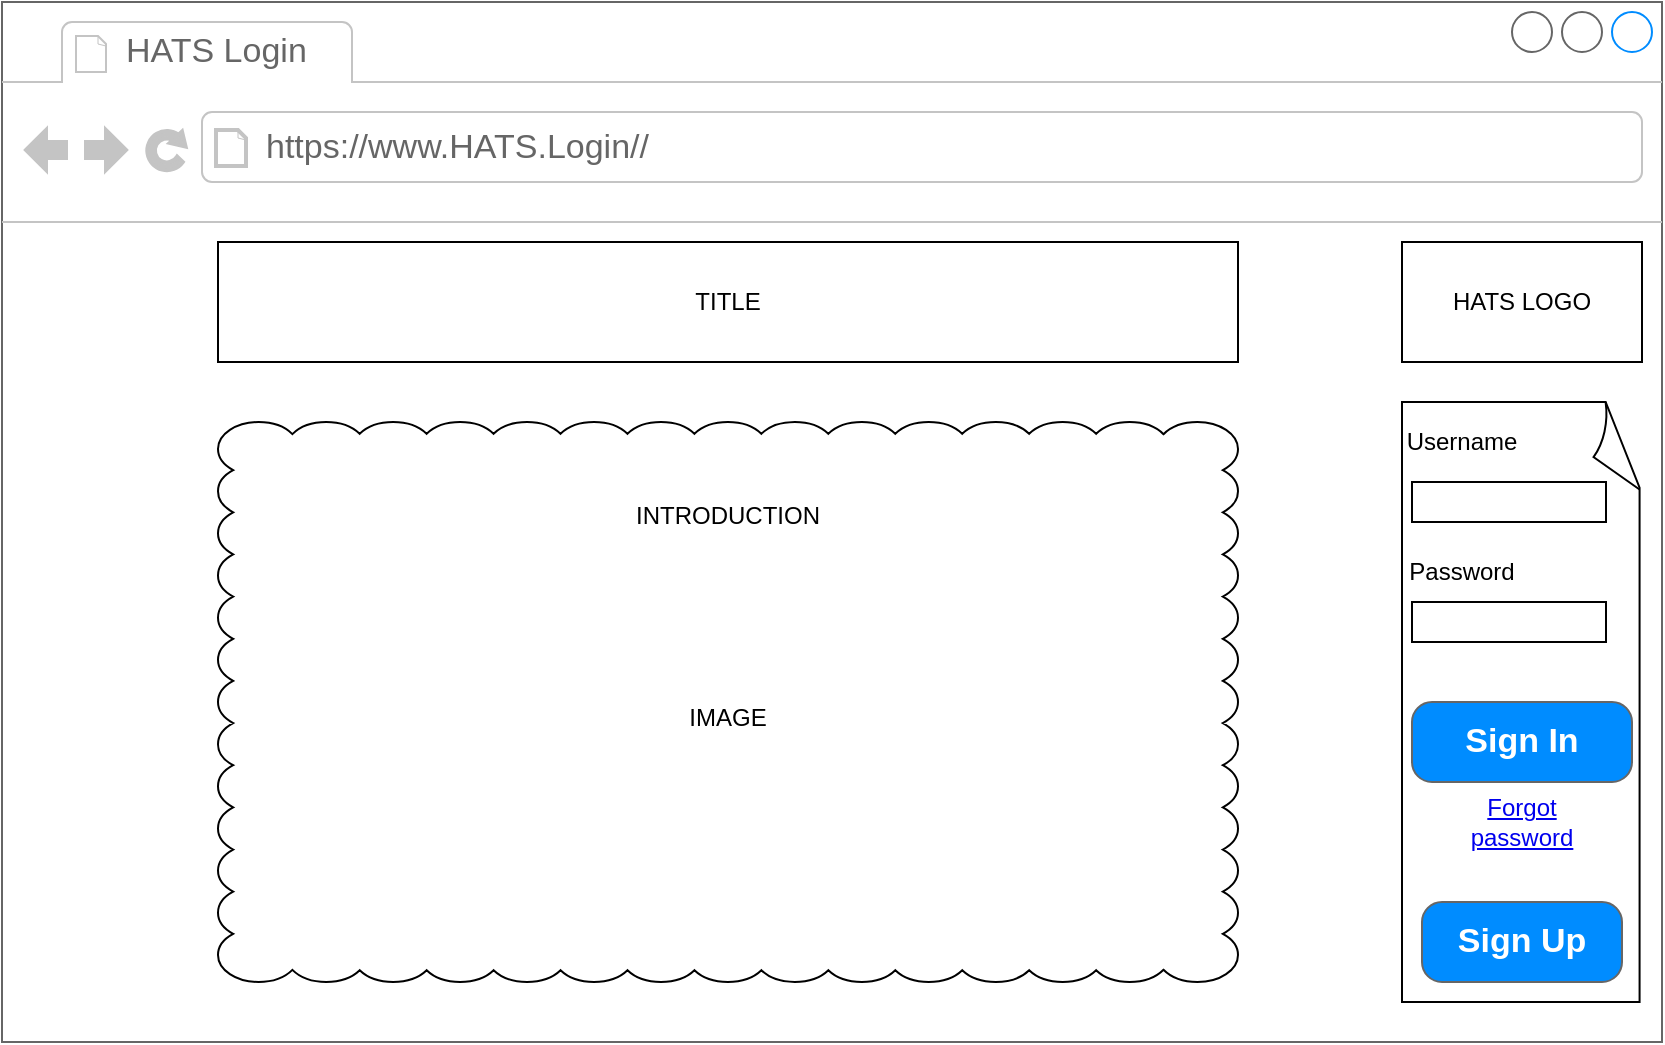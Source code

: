 <mxfile version="14.3.0" type="github" pages="4"><diagram id="r-UlQxihqQSb4CBXuq3y" name="Page-1"><mxGraphModel dx="1865" dy="580" grid="1" gridSize="10" guides="1" tooltips="1" connect="1" arrows="1" fold="1" page="1" pageScale="1" pageWidth="827" pageHeight="1169" math="0" shadow="0"><root><mxCell id="0"/><mxCell id="1" parent="0"/><mxCell id="ig3KRLkclNqrLzMdbMJD-1" value="&#10;&#10;&lt;span style=&quot;color: rgb(0, 0, 0); font-family: helvetica; font-size: 12px; font-style: normal; font-weight: 400; letter-spacing: normal; text-align: center; text-indent: 0px; text-transform: none; word-spacing: 0px; background-color: rgb(248, 249, 250); display: inline; float: none;&quot;&gt;HATS LOGO&lt;/span&gt;&#10;&#10;" style="strokeWidth=1;shadow=0;dashed=0;align=center;html=1;shape=mxgraph.mockup.containers.browserWindow;rSize=0;strokeColor=#666666;strokeColor2=#008cff;strokeColor3=#c4c4c4;mainText=,;recursiveResize=0;" parent="1" vertex="1"><mxGeometry x="107" y="110" width="720" height="410" as="geometry"/></mxCell><mxCell id="ig3KRLkclNqrLzMdbMJD-2" value="Page 1" style="strokeWidth=1;shadow=0;dashed=0;align=center;html=1;shape=mxgraph.mockup.containers.anchor;fontSize=17;fontColor=#666666;align=left;" parent="ig3KRLkclNqrLzMdbMJD-1" vertex="1"><mxGeometry x="60" y="12" width="110" height="26" as="geometry"/></mxCell><mxCell id="ig3KRLkclNqrLzMdbMJD-3" value="https://www.draw.io" style="strokeWidth=1;shadow=0;dashed=0;align=center;html=1;shape=mxgraph.mockup.containers.anchor;rSize=0;fontSize=17;fontColor=#666666;align=left;" parent="ig3KRLkclNqrLzMdbMJD-1" vertex="1"><mxGeometry x="130" y="60" width="250" height="26" as="geometry"/></mxCell><mxCell id="ig3KRLkclNqrLzMdbMJD-4" value="" style="strokeWidth=1;shadow=0;dashed=0;align=center;html=1;shape=mxgraph.mockup.containers.browserWindow;rSize=0;strokeColor=#666666;strokeColor2=#008cff;strokeColor3=#c4c4c4;mainText=,;recursiveResize=0;" parent="ig3KRLkclNqrLzMdbMJD-1" vertex="1"><mxGeometry x="-110" y="-110" width="830" height="520" as="geometry"/></mxCell><mxCell id="ig3KRLkclNqrLzMdbMJD-5" value="HATS Login" style="strokeWidth=1;shadow=0;dashed=0;align=center;html=1;shape=mxgraph.mockup.containers.anchor;fontSize=17;fontColor=#666666;align=left;" parent="ig3KRLkclNqrLzMdbMJD-4" vertex="1"><mxGeometry x="60" y="12" width="110" height="26" as="geometry"/></mxCell><mxCell id="ig3KRLkclNqrLzMdbMJD-6" value="https://www.HATS.Login//" style="strokeWidth=1;shadow=0;dashed=0;align=center;html=1;shape=mxgraph.mockup.containers.anchor;rSize=0;fontSize=17;fontColor=#666666;align=left;" parent="ig3KRLkclNqrLzMdbMJD-4" vertex="1"><mxGeometry x="130" y="60" width="250" height="26" as="geometry"/></mxCell><mxCell id="ig3KRLkclNqrLzMdbMJD-7" value="HATS LOGO" style="rounded=0;whiteSpace=wrap;html=1;" parent="ig3KRLkclNqrLzMdbMJD-4" vertex="1"><mxGeometry x="700" y="120" width="120" height="60" as="geometry"/></mxCell><mxCell id="ig3KRLkclNqrLzMdbMJD-9" value="" style="whiteSpace=wrap;html=1;shape=mxgraph.basic.document" parent="ig3KRLkclNqrLzMdbMJD-4" vertex="1"><mxGeometry x="700" y="200" width="120" height="300" as="geometry"/></mxCell><mxCell id="ig3KRLkclNqrLzMdbMJD-22" value="TITLE" style="rounded=0;whiteSpace=wrap;html=1;" parent="ig3KRLkclNqrLzMdbMJD-4" vertex="1"><mxGeometry x="108" y="120" width="510" height="60" as="geometry"/></mxCell><mxCell id="ig3KRLkclNqrLzMdbMJD-23" value="INTRODUCTION&lt;br&gt;&lt;br&gt;&lt;br&gt;&lt;br&gt;&lt;br&gt;&lt;br&gt;&lt;br&gt;IMAGE&lt;br&gt;&lt;br&gt;&lt;br&gt;&lt;br&gt;&lt;br&gt;&lt;br&gt;&lt;br&gt;" style="whiteSpace=wrap;html=1;shape=mxgraph.basic.cloud_rect" parent="ig3KRLkclNqrLzMdbMJD-4" vertex="1"><mxGeometry x="108" y="210" width="510" height="280" as="geometry"/></mxCell><UserObject label="Forgot password" link="https://www.draw.io" id="ig3KRLkclNqrLzMdbMJD-24"><mxCell style="text;html=1;strokeColor=none;fillColor=none;whiteSpace=wrap;align=center;verticalAlign=middle;fontColor=#0000EE;fontStyle=4;" parent="ig3KRLkclNqrLzMdbMJD-4" vertex="1"><mxGeometry x="730" y="390" width="60" height="40" as="geometry"/></mxCell></UserObject><mxCell id="ig3KRLkclNqrLzMdbMJD-25" value="Sign In" style="strokeWidth=1;shadow=0;dashed=0;align=center;html=1;shape=mxgraph.mockup.buttons.button;strokeColor=#666666;fontColor=#ffffff;mainText=;buttonStyle=round;fontSize=17;fontStyle=1;fillColor=#008cff;whiteSpace=wrap;" parent="ig3KRLkclNqrLzMdbMJD-4" vertex="1"><mxGeometry x="705" y="350" width="110" height="40" as="geometry"/></mxCell><mxCell id="ig3KRLkclNqrLzMdbMJD-26" value="Sign Up" style="strokeWidth=1;shadow=0;dashed=0;align=center;html=1;shape=mxgraph.mockup.buttons.button;strokeColor=#666666;fontColor=#ffffff;mainText=;buttonStyle=round;fontSize=17;fontStyle=1;fillColor=#008cff;whiteSpace=wrap;" parent="ig3KRLkclNqrLzMdbMJD-4" vertex="1"><mxGeometry x="710" y="450" width="100" height="40" as="geometry"/></mxCell><mxCell id="ig3KRLkclNqrLzMdbMJD-27" value="Username" style="text;html=1;strokeColor=none;fillColor=none;align=center;verticalAlign=middle;whiteSpace=wrap;rounded=0;" parent="ig3KRLkclNqrLzMdbMJD-4" vertex="1"><mxGeometry x="710" y="210" width="40" height="20" as="geometry"/></mxCell><mxCell id="ig3KRLkclNqrLzMdbMJD-28" value="Password" style="text;html=1;strokeColor=none;fillColor=none;align=center;verticalAlign=middle;whiteSpace=wrap;rounded=0;" parent="ig3KRLkclNqrLzMdbMJD-4" vertex="1"><mxGeometry x="710" y="270" width="40" height="30" as="geometry"/></mxCell><mxCell id="ig3KRLkclNqrLzMdbMJD-29" value="" style="rounded=0;whiteSpace=wrap;html=1;" parent="ig3KRLkclNqrLzMdbMJD-4" vertex="1"><mxGeometry x="705" y="300" width="97" height="20" as="geometry"/></mxCell><mxCell id="ig3KRLkclNqrLzMdbMJD-30" value="" style="rounded=0;whiteSpace=wrap;html=1;" parent="ig3KRLkclNqrLzMdbMJD-4" vertex="1"><mxGeometry x="705" y="240" width="97" height="20" as="geometry"/></mxCell></root></mxGraphModel></diagram><diagram id="CyYOuPYMbC1cK2xfRLad" name="Page-2"><mxGraphModel dx="1038" dy="523" grid="1" gridSize="10" guides="1" tooltips="1" connect="1" arrows="1" fold="1" page="1" pageScale="1" pageWidth="827" pageHeight="1169" math="0" shadow="0"><root><mxCell id="bT9hYUsYsiY4Rfh817eA-0"/><mxCell id="bT9hYUsYsiY4Rfh817eA-1" parent="bT9hYUsYsiY4Rfh817eA-0"/><mxCell id="BNiBeLDIM5KnuYYIn1oe-0" value="" style="strokeWidth=1;shadow=0;dashed=0;align=center;html=1;shape=mxgraph.mockup.containers.browserWindow;rSize=0;strokeColor=#666666;strokeColor2=#008cff;strokeColor3=#c4c4c4;mainText=,;recursiveResize=0;" parent="bT9hYUsYsiY4Rfh817eA-1" vertex="1"><mxGeometry width="690" height="490" as="geometry"/></mxCell><mxCell id="BNiBeLDIM5KnuYYIn1oe-1" value="Logged In" style="strokeWidth=1;shadow=0;dashed=0;align=center;html=1;shape=mxgraph.mockup.containers.anchor;fontSize=17;fontColor=#666666;align=left;" parent="BNiBeLDIM5KnuYYIn1oe-0" vertex="1"><mxGeometry x="60" y="12" width="110" height="26" as="geometry"/></mxCell><mxCell id="BNiBeLDIM5KnuYYIn1oe-2" value="https://www.HATS/Profile/" style="strokeWidth=1;shadow=0;dashed=0;align=center;html=1;shape=mxgraph.mockup.containers.anchor;rSize=0;fontSize=17;fontColor=#666666;align=left;" parent="BNiBeLDIM5KnuYYIn1oe-0" vertex="1"><mxGeometry x="130" y="60" width="250" height="26" as="geometry"/></mxCell><mxCell id="KI2D328g20wly8DYiax1-1" value="&lt;font style=&quot;font-size: 30px&quot;&gt;TITLE&lt;/font&gt;" style="rounded=0;whiteSpace=wrap;html=1;" vertex="1" parent="BNiBeLDIM5KnuYYIn1oe-0"><mxGeometry x="55" y="120" width="465" height="60" as="geometry"/></mxCell><mxCell id="KI2D328g20wly8DYiax1-0" value="&lt;font style=&quot;font-size: 18px&quot;&gt;PROCESSES AND DATA&amp;nbsp;&lt;/font&gt;" style="rounded=0;whiteSpace=wrap;html=1;" vertex="1" parent="BNiBeLDIM5KnuYYIn1oe-0"><mxGeometry x="50" y="220" width="470" height="250" as="geometry"/></mxCell><mxCell id="KI2D328g20wly8DYiax1-2" value="&lt;font style=&quot;font-size: 18px&quot;&gt;LOGO&lt;/font&gt;" style="rounded=0;whiteSpace=wrap;html=1;" vertex="1" parent="BNiBeLDIM5KnuYYIn1oe-0"><mxGeometry x="550" y="120" width="120" height="60" as="geometry"/></mxCell><mxCell id="KI2D328g20wly8DYiax1-3" value="" style="rounded=1;whiteSpace=wrap;html=1;strokeWidth=2;fillWeight=4;hachureGap=8;hachureAngle=45;sketch=1;fillColor=#4D4D4D;" vertex="1" parent="BNiBeLDIM5KnuYYIn1oe-0"><mxGeometry x="550" y="220" width="120" height="60" as="geometry"/></mxCell><mxCell id="KI2D328g20wly8DYiax1-4" value="" style="rounded=1;whiteSpace=wrap;html=1;strokeWidth=2;fillWeight=4;hachureGap=8;hachureAngle=45;sketch=1;fillColor=#4D4D4D;" vertex="1" parent="BNiBeLDIM5KnuYYIn1oe-0"><mxGeometry x="550" y="300" width="120" height="60" as="geometry"/></mxCell><mxCell id="KI2D328g20wly8DYiax1-5" value="" style="rounded=1;whiteSpace=wrap;html=1;strokeWidth=2;fillWeight=4;hachureGap=8;hachureAngle=45;sketch=1;fillColor=#4D4D4D;" vertex="1" parent="BNiBeLDIM5KnuYYIn1oe-0"><mxGeometry x="550" y="380" width="120" height="60" as="geometry"/></mxCell></root></mxGraphModel></diagram><diagram id="cELFR54HdnGlkUVDcJT3" name="Page-3"><mxGraphModel dx="1038" dy="580" grid="1" gridSize="10" guides="1" tooltips="1" connect="1" arrows="1" fold="1" page="1" pageScale="1" pageWidth="827" pageHeight="1169" math="0" shadow="0"><root><mxCell id="K2upznNmA-tJpjUxUsl9-0"/><mxCell id="K2upznNmA-tJpjUxUsl9-1" parent="K2upznNmA-tJpjUxUsl9-0"/><mxCell id="UKmcII7vS3mwMrKP9btA-0" value="" style="strokeWidth=1;shadow=0;dashed=0;align=center;html=1;shape=mxgraph.mockup.containers.browserWindow;rSize=0;strokeColor=#666666;strokeColor2=#008cff;strokeColor3=#c4c4c4;mainText=,;recursiveResize=0;" parent="K2upznNmA-tJpjUxUsl9-1" vertex="1"><mxGeometry width="700" height="490" as="geometry"/></mxCell><mxCell id="UKmcII7vS3mwMrKP9btA-1" value="Customer" style="strokeWidth=1;shadow=0;dashed=0;align=center;html=1;shape=mxgraph.mockup.containers.anchor;fontSize=17;fontColor=#666666;align=left;" parent="UKmcII7vS3mwMrKP9btA-0" vertex="1"><mxGeometry x="60" y="12" width="110" height="26" as="geometry"/></mxCell><mxCell id="UKmcII7vS3mwMrKP9btA-2" value="https://www.CUSTOMER/Processes" style="strokeWidth=1;shadow=0;dashed=0;align=center;html=1;shape=mxgraph.mockup.containers.anchor;rSize=0;fontSize=17;fontColor=#666666;align=left;" parent="UKmcII7vS3mwMrKP9btA-0" vertex="1"><mxGeometry x="130" y="60" width="250" height="26" as="geometry"/></mxCell><mxCell id="Hq0f3USDge79dBOo7SqT-0" value="&lt;font style=&quot;font-size: 19px&quot;&gt;CUSTOMER PROCESS&lt;/font&gt;" style="shape=ext;double=1;rounded=1;whiteSpace=wrap;html=1;" parent="UKmcII7vS3mwMrKP9btA-0" vertex="1"><mxGeometry x="70" y="220" width="550" height="250" as="geometry"/></mxCell><mxCell id="Hq0f3USDge79dBOo7SqT-1" value="&lt;font style=&quot;font-size: 30px&quot;&gt;TITLE&lt;/font&gt;" style="shape=ext;double=1;rounded=1;whiteSpace=wrap;html=1;" parent="UKmcII7vS3mwMrKP9btA-0" vertex="1"><mxGeometry x="115" y="120" width="460" height="80" as="geometry"/></mxCell><mxCell id="Hq0f3USDge79dBOo7SqT-2" value="&lt;font style=&quot;font-size: 14px&quot;&gt;LOGO&lt;/font&gt;" style="shape=ext;double=1;rounded=0;whiteSpace=wrap;html=1;" parent="UKmcII7vS3mwMrKP9btA-0" vertex="1"><mxGeometry x="600" y="120" width="70" height="80" as="geometry"/></mxCell></root></mxGraphModel></diagram><diagram id="0rKgrnb_QmPyzd9gfgEF" name="Page-4"><mxGraphModel dx="1038" dy="580" grid="1" gridSize="10" guides="1" tooltips="1" connect="1" arrows="1" fold="1" page="1" pageScale="1" pageWidth="827" pageHeight="1169" math="0" shadow="0"><root><mxCell id="DK-w2kR76t3AIE_iImof-0"/><mxCell id="DK-w2kR76t3AIE_iImof-1" parent="DK-w2kR76t3AIE_iImof-0"/><mxCell id="GOHJs1cjKIhUtySwQzuj-0" value="" style="strokeWidth=1;shadow=0;dashed=0;align=center;html=1;shape=mxgraph.mockup.containers.browserWindow;rSize=0;strokeColor=#666666;strokeColor2=#008cff;strokeColor3=#c4c4c4;mainText=,;recursiveResize=0;" parent="DK-w2kR76t3AIE_iImof-1" vertex="1"><mxGeometry width="690" height="490" as="geometry"/></mxCell><mxCell id="GOHJs1cjKIhUtySwQzuj-1" value="DETAILS" style="strokeWidth=1;shadow=0;dashed=0;align=center;html=1;shape=mxgraph.mockup.containers.anchor;fontSize=17;fontColor=#666666;align=left;" parent="GOHJs1cjKIhUtySwQzuj-0" vertex="1"><mxGeometry x="60" y="12" width="110" height="26" as="geometry"/></mxCell><mxCell id="GOHJs1cjKIhUtySwQzuj-2" value="https://www.CUSTOMER/Details/" style="strokeWidth=1;shadow=0;dashed=0;align=center;html=1;shape=mxgraph.mockup.containers.anchor;rSize=0;fontSize=17;fontColor=#666666;align=left;" parent="GOHJs1cjKIhUtySwQzuj-0" vertex="1"><mxGeometry x="130" y="60" width="250" height="26" as="geometry"/></mxCell><mxCell id="GOHJs1cjKIhUtySwQzuj-3" value="&lt;font style=&quot;font-size: 24px&quot;&gt;CUSTOMER DETAILS&lt;/font&gt;" style="rounded=1;whiteSpace=wrap;html=1;" parent="GOHJs1cjKIhUtySwQzuj-0" vertex="1"><mxGeometry x="20" y="210" width="530" height="260" as="geometry"/></mxCell><mxCell id="GOHJs1cjKIhUtySwQzuj-5" value="&lt;font style=&quot;font-size: 26px&quot;&gt;TITLE&lt;/font&gt;" style="rounded=0;whiteSpace=wrap;html=1;" parent="GOHJs1cjKIhUtySwQzuj-0" vertex="1"><mxGeometry x="20" y="130" width="530" height="60" as="geometry"/></mxCell><mxCell id="GOHJs1cjKIhUtySwQzuj-6" value="&lt;font style=&quot;font-size: 16px&quot;&gt;LOGO&lt;/font&gt;" style="rounded=0;whiteSpace=wrap;html=1;" parent="GOHJs1cjKIhUtySwQzuj-0" vertex="1"><mxGeometry x="580" y="130" width="90" height="60" as="geometry"/></mxCell></root></mxGraphModel></diagram></mxfile>